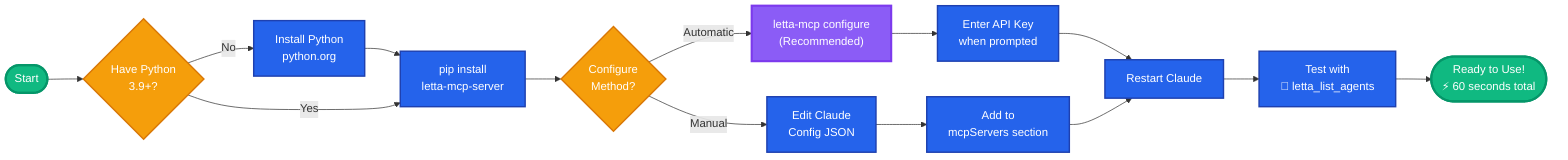 flowchart LR
    Start([Start]) --> Check{Have Python<br/>3.9+?}
    Check -->|No| Install["Install Python<br/>python.org"]
    Install --> PIP
    Check -->|Yes| PIP["pip install<br/>letta-mcp-server"]
    
    PIP --> Config{Configure<br/>Method?}
    
    Config -->|Automatic| Auto["letta-mcp configure<br/>(Recommended)"]
    Config -->|Manual| Manual["Edit Claude<br/>Config JSON"]
    
    Auto --> InputKey["Enter API Key<br/>when prompted"]
    Manual --> AddJSON["Add to<br/>mcpServers section"]
    
    InputKey --> Restart["Restart Claude"]
    AddJSON --> Restart
    
    Restart --> Test["Test with<br/>🔧 letta_list_agents"]
    Test --> Success([Ready to Use!<br/>⚡ 60 seconds total])
    
    %% Styling
    classDef startEnd fill:#10b981,stroke:#059669,color:#fff,stroke-width:3px
    classDef process fill:#2563eb,stroke:#1e40af,color:#fff,stroke-width:2px
    classDef decision fill:#f59e0b,stroke:#d97706,color:#fff,stroke-width:2px
    classDef highlight fill:#8b5cf6,stroke:#7c3aed,color:#fff,stroke-width:3px
    
    class Start,Success startEnd
    class Install,PIP,Auto,Manual,InputKey,AddJSON,Restart,Test process
    class Check,Config decision
    class Auto highlight